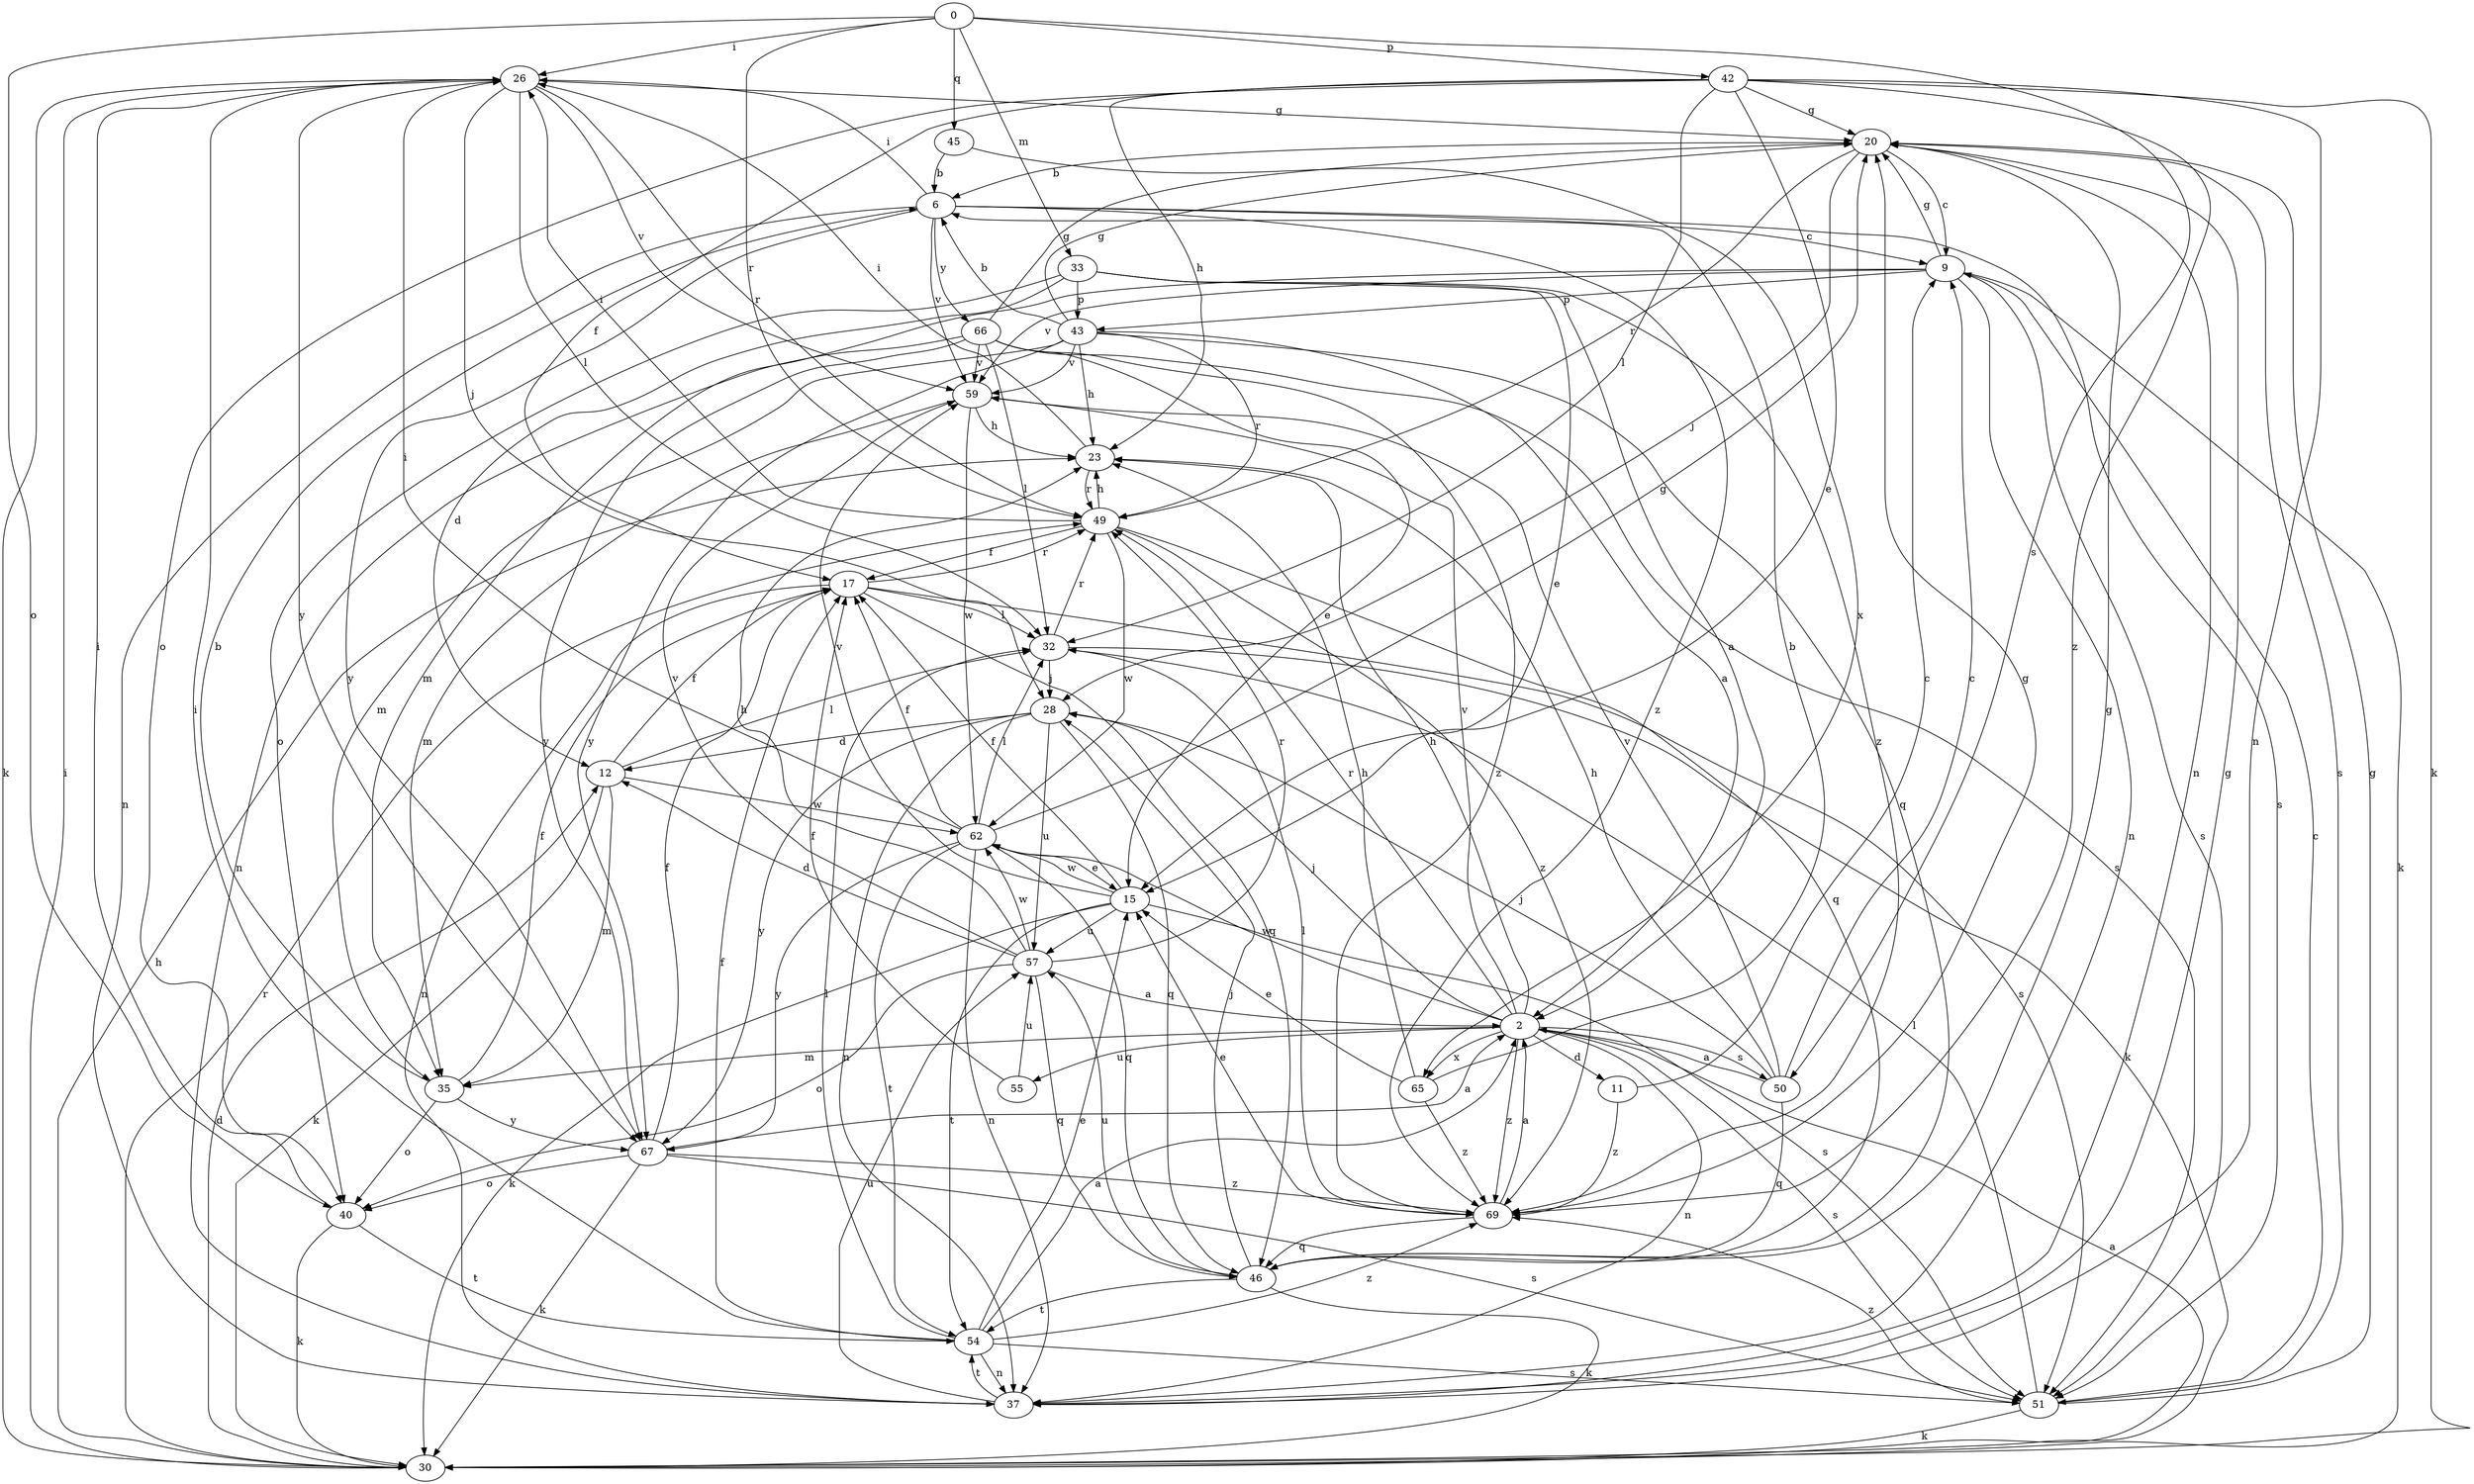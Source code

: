 strict digraph  {
0;
2;
6;
9;
11;
12;
15;
17;
20;
23;
26;
28;
30;
32;
33;
35;
37;
40;
42;
43;
45;
46;
49;
50;
51;
54;
55;
57;
59;
62;
65;
66;
67;
69;
0 -> 26  [label=i];
0 -> 33  [label=m];
0 -> 40  [label=o];
0 -> 42  [label=p];
0 -> 45  [label=q];
0 -> 49  [label=r];
0 -> 50  [label=s];
2 -> 11  [label=d];
2 -> 23  [label=h];
2 -> 28  [label=j];
2 -> 35  [label=m];
2 -> 37  [label=n];
2 -> 49  [label=r];
2 -> 50  [label=s];
2 -> 51  [label=s];
2 -> 55  [label=u];
2 -> 59  [label=v];
2 -> 62  [label=w];
2 -> 65  [label=x];
2 -> 69  [label=z];
6 -> 9  [label=c];
6 -> 26  [label=i];
6 -> 37  [label=n];
6 -> 51  [label=s];
6 -> 59  [label=v];
6 -> 66  [label=y];
6 -> 67  [label=y];
6 -> 69  [label=z];
9 -> 20  [label=g];
9 -> 30  [label=k];
9 -> 35  [label=m];
9 -> 37  [label=n];
9 -> 43  [label=p];
9 -> 51  [label=s];
9 -> 59  [label=v];
11 -> 9  [label=c];
11 -> 69  [label=z];
12 -> 17  [label=f];
12 -> 30  [label=k];
12 -> 32  [label=l];
12 -> 35  [label=m];
12 -> 62  [label=w];
15 -> 17  [label=f];
15 -> 30  [label=k];
15 -> 51  [label=s];
15 -> 54  [label=t];
15 -> 57  [label=u];
15 -> 59  [label=v];
15 -> 62  [label=w];
17 -> 32  [label=l];
17 -> 37  [label=n];
17 -> 46  [label=q];
17 -> 49  [label=r];
17 -> 51  [label=s];
20 -> 6  [label=b];
20 -> 9  [label=c];
20 -> 28  [label=j];
20 -> 37  [label=n];
20 -> 49  [label=r];
20 -> 51  [label=s];
23 -> 26  [label=i];
23 -> 49  [label=r];
26 -> 20  [label=g];
26 -> 28  [label=j];
26 -> 30  [label=k];
26 -> 32  [label=l];
26 -> 49  [label=r];
26 -> 59  [label=v];
26 -> 67  [label=y];
28 -> 12  [label=d];
28 -> 37  [label=n];
28 -> 46  [label=q];
28 -> 57  [label=u];
28 -> 67  [label=y];
30 -> 2  [label=a];
30 -> 12  [label=d];
30 -> 23  [label=h];
30 -> 26  [label=i];
30 -> 49  [label=r];
32 -> 28  [label=j];
32 -> 30  [label=k];
32 -> 49  [label=r];
33 -> 2  [label=a];
33 -> 12  [label=d];
33 -> 15  [label=e];
33 -> 40  [label=o];
33 -> 43  [label=p];
33 -> 69  [label=z];
35 -> 6  [label=b];
35 -> 17  [label=f];
35 -> 40  [label=o];
35 -> 67  [label=y];
37 -> 20  [label=g];
37 -> 54  [label=t];
37 -> 57  [label=u];
40 -> 26  [label=i];
40 -> 30  [label=k];
40 -> 54  [label=t];
42 -> 15  [label=e];
42 -> 17  [label=f];
42 -> 20  [label=g];
42 -> 23  [label=h];
42 -> 30  [label=k];
42 -> 32  [label=l];
42 -> 37  [label=n];
42 -> 40  [label=o];
42 -> 69  [label=z];
43 -> 2  [label=a];
43 -> 6  [label=b];
43 -> 20  [label=g];
43 -> 23  [label=h];
43 -> 35  [label=m];
43 -> 46  [label=q];
43 -> 49  [label=r];
43 -> 59  [label=v];
43 -> 67  [label=y];
45 -> 6  [label=b];
45 -> 65  [label=x];
46 -> 20  [label=g];
46 -> 28  [label=j];
46 -> 30  [label=k];
46 -> 54  [label=t];
46 -> 57  [label=u];
49 -> 17  [label=f];
49 -> 23  [label=h];
49 -> 26  [label=i];
49 -> 46  [label=q];
49 -> 62  [label=w];
49 -> 69  [label=z];
50 -> 2  [label=a];
50 -> 9  [label=c];
50 -> 23  [label=h];
50 -> 28  [label=j];
50 -> 46  [label=q];
50 -> 59  [label=v];
51 -> 9  [label=c];
51 -> 20  [label=g];
51 -> 30  [label=k];
51 -> 32  [label=l];
51 -> 69  [label=z];
54 -> 2  [label=a];
54 -> 15  [label=e];
54 -> 17  [label=f];
54 -> 26  [label=i];
54 -> 32  [label=l];
54 -> 37  [label=n];
54 -> 51  [label=s];
54 -> 69  [label=z];
55 -> 17  [label=f];
55 -> 57  [label=u];
57 -> 2  [label=a];
57 -> 12  [label=d];
57 -> 23  [label=h];
57 -> 40  [label=o];
57 -> 46  [label=q];
57 -> 49  [label=r];
57 -> 59  [label=v];
57 -> 62  [label=w];
59 -> 23  [label=h];
59 -> 35  [label=m];
59 -> 62  [label=w];
62 -> 15  [label=e];
62 -> 17  [label=f];
62 -> 20  [label=g];
62 -> 26  [label=i];
62 -> 32  [label=l];
62 -> 37  [label=n];
62 -> 46  [label=q];
62 -> 54  [label=t];
62 -> 67  [label=y];
65 -> 6  [label=b];
65 -> 15  [label=e];
65 -> 23  [label=h];
65 -> 69  [label=z];
66 -> 15  [label=e];
66 -> 20  [label=g];
66 -> 32  [label=l];
66 -> 37  [label=n];
66 -> 51  [label=s];
66 -> 59  [label=v];
66 -> 67  [label=y];
66 -> 69  [label=z];
67 -> 2  [label=a];
67 -> 17  [label=f];
67 -> 30  [label=k];
67 -> 40  [label=o];
67 -> 51  [label=s];
67 -> 69  [label=z];
69 -> 2  [label=a];
69 -> 15  [label=e];
69 -> 20  [label=g];
69 -> 32  [label=l];
69 -> 46  [label=q];
}
